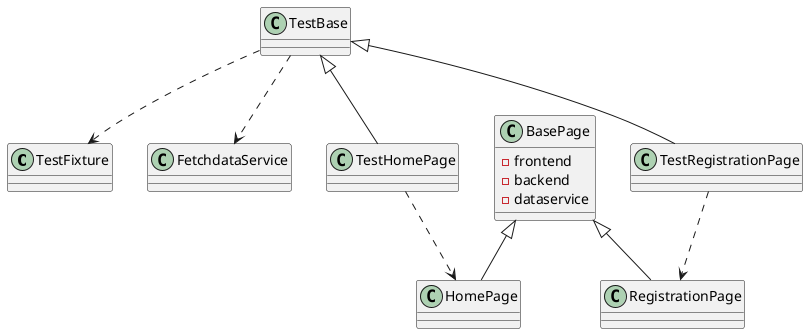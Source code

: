 @startuml
    class TestFixture
    class FetchdataService
    
    class BasePage
        BasePage : -frontend
        BasePage : -backend
        BasePage : -dataservice
    class HomePage
    class RegistrationPage
    
    class TestBase
    class TestHomePage
    class TestRegistrationPage
    
    
    BasePage <|-- HomePage
    BasePage <|-- RegistrationPage
    TestBase <|-- TestHomePage
    TestBase <|-- TestRegistrationPage
    
    TestBase ..> TestFixture
    TestBase ..> FetchdataService
    
    TestHomePage ..> HomePage
    TestRegistrationPage ..> RegistrationPage
@enduml
